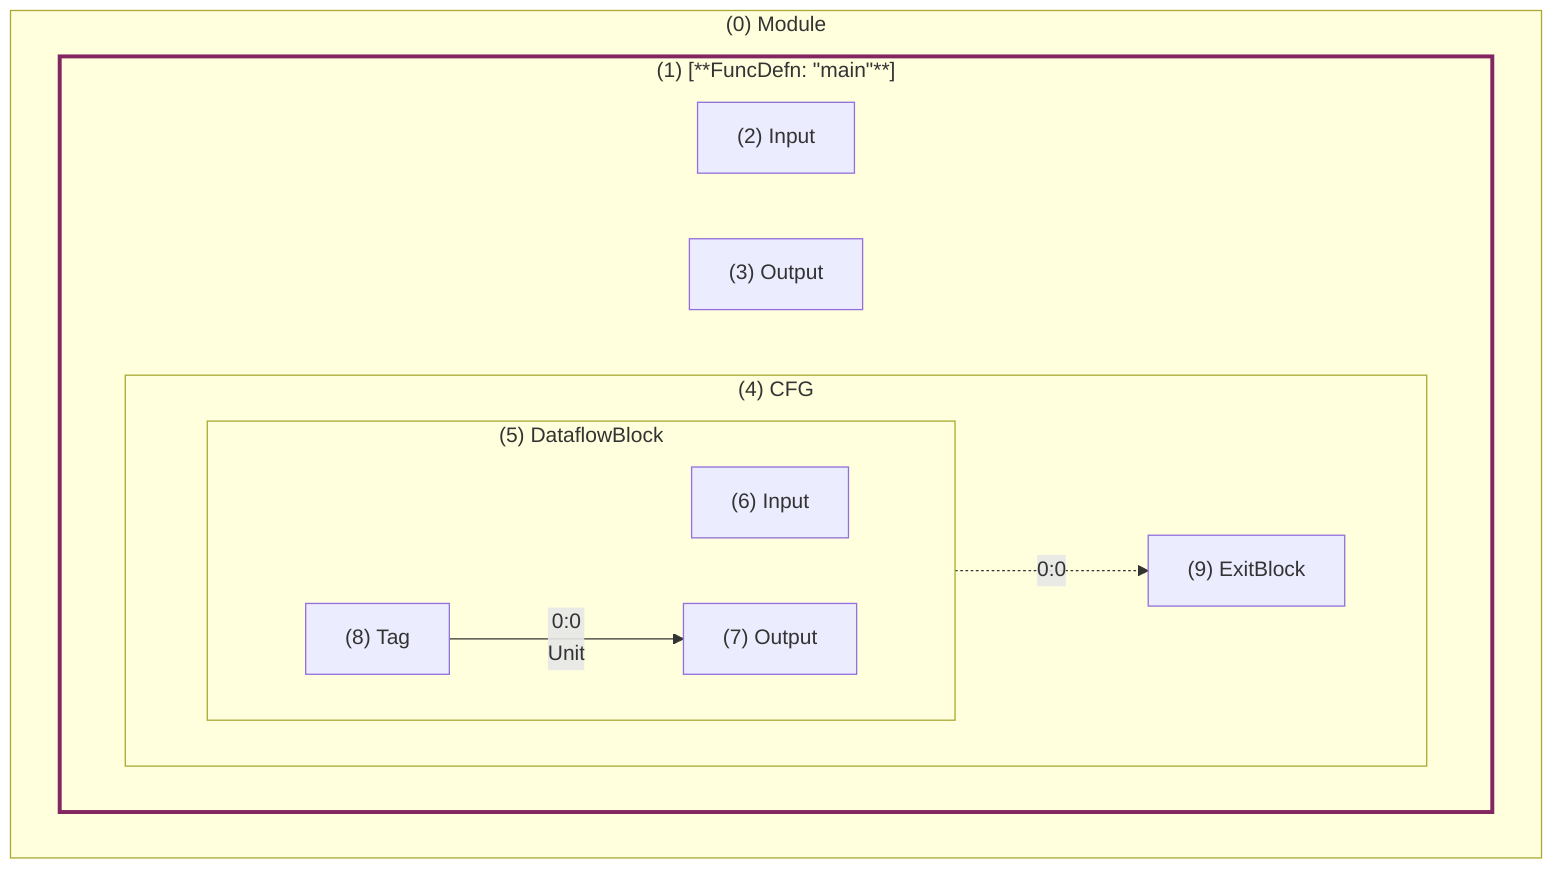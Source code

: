 graph LR
    subgraph 0 ["(0) Module"]
        direction LR
        subgraph 1 ["(1) [**FuncDefn: #quot;main#quot;**]"]
            direction LR
            style 1 stroke:#832561,stroke-width:3px
            2["(2) Input"]
            3["(3) Output"]
            subgraph 4 ["(4) CFG"]
                direction LR
                subgraph 5 ["(5) DataflowBlock"]
                    direction LR
                    6["(6) Input"]
                    7["(7) Output"]
                    8["(8) Tag"]
                    8--"0:0<br>Unit"-->7
                end
                9["(9) ExitBlock"]
                5-."0:0".->9
            end
        end
    end